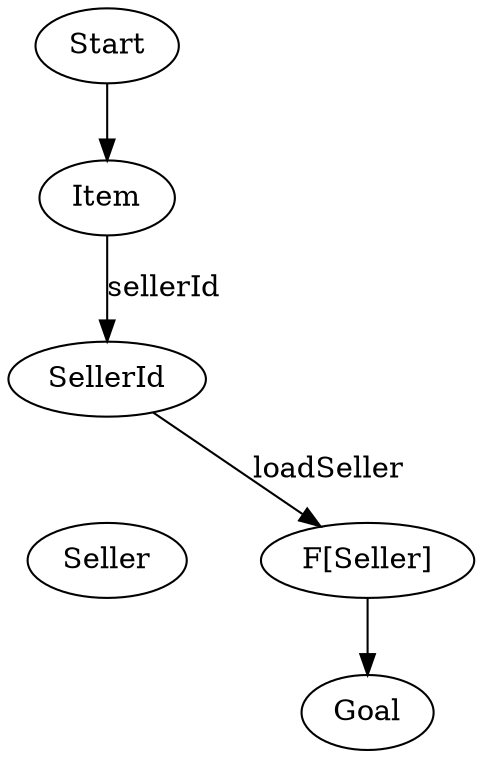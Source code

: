 digraph {
    Start[class="extremity"]
    Goal[class="extremity"]

    Seller[Label="Seller" group="upper"]
    FSeller[label="F[Seller]" class="goal" group="lower"]

    Item[class="start" group="upper" ]
    UUID[label="SellerId" group="upper"]

    {
        rank=same
        Seller -> FSeller[style="invis"]
    }

    Item -> UUID[label="sellerId"]
    UUID -> Seller[style="invis"]
    UUID -> FSeller[label="loadSeller"]


    Start -> Item[class="start"]
    FSeller -> Goal[class="goal"]
}
